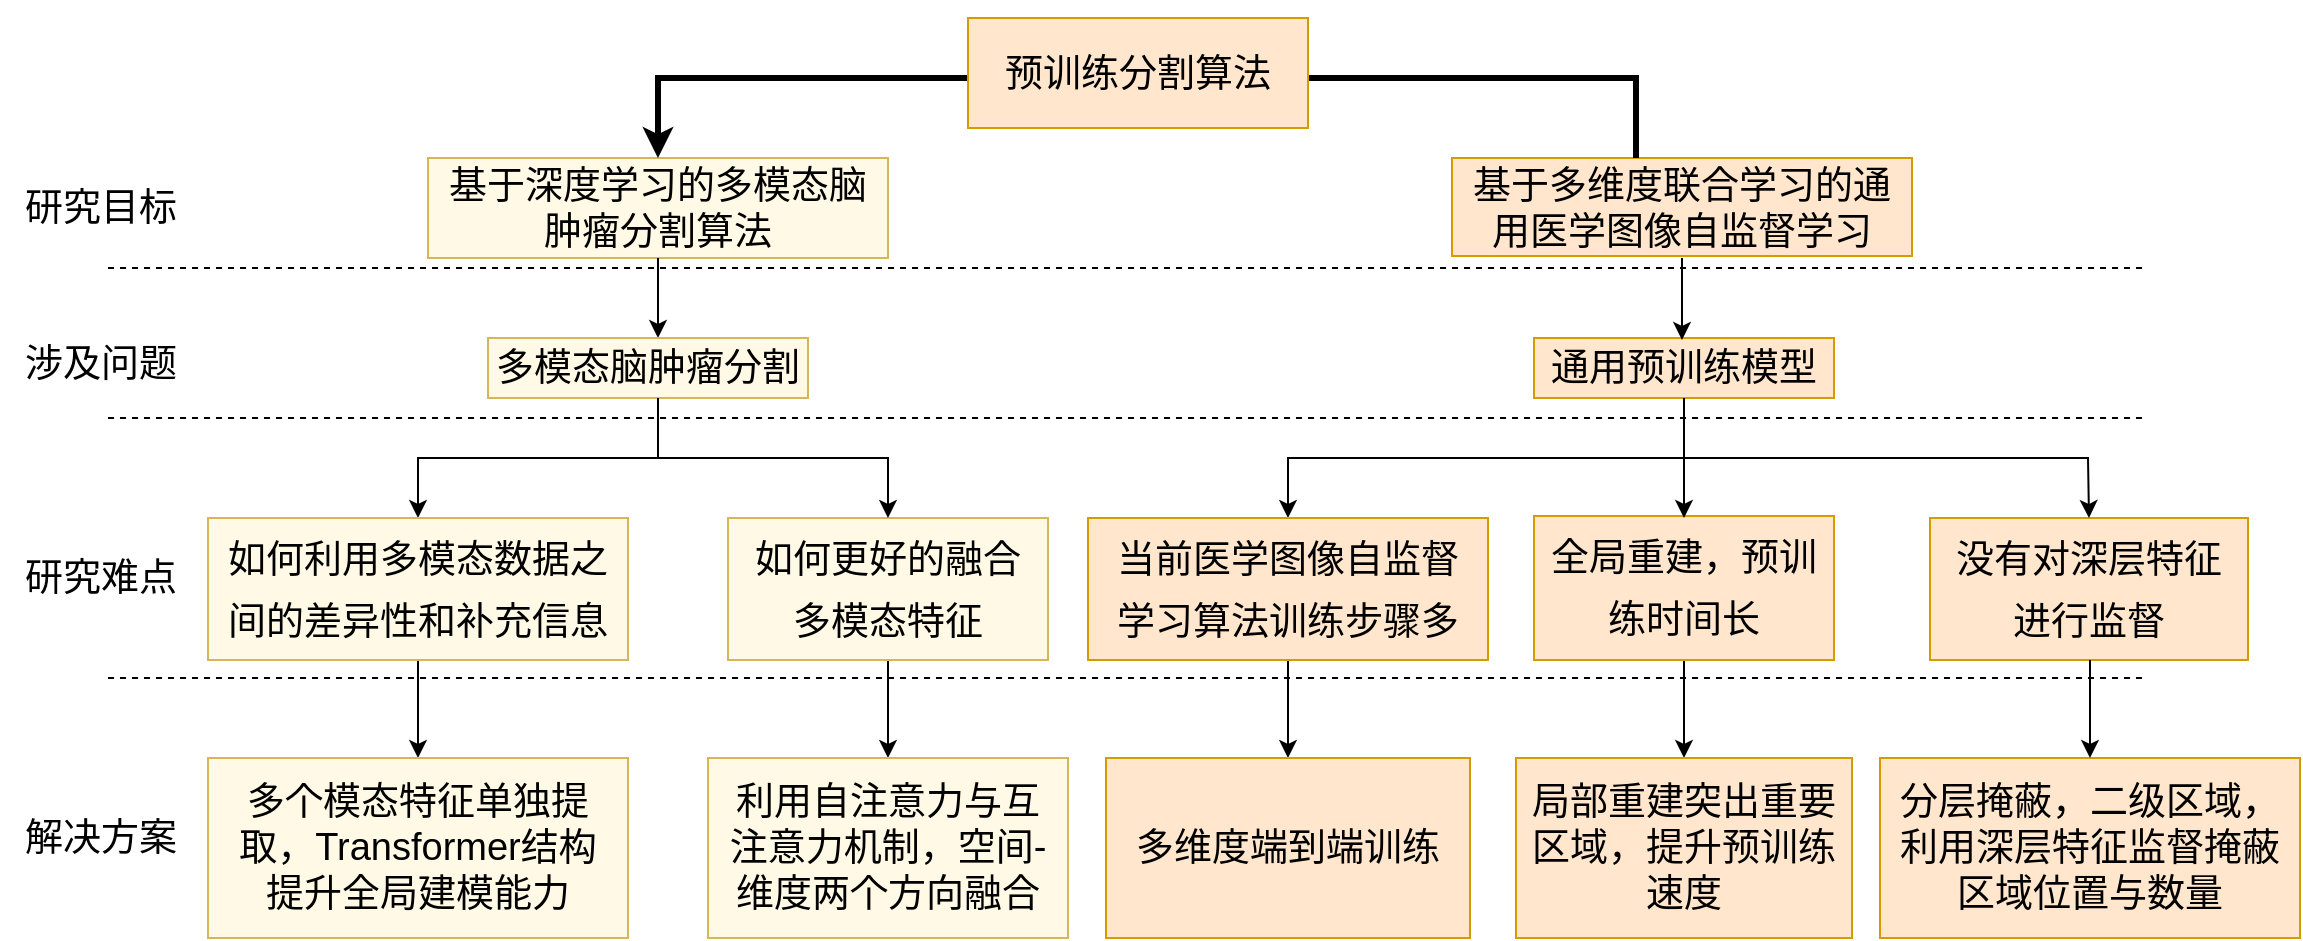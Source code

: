 <mxfile version="21.2.1" type="github">
  <diagram id="0XalJRFb_FaLtltL8yvP" name="Page-1">
    <mxGraphModel dx="1194" dy="716" grid="1" gridSize="10" guides="1" tooltips="1" connect="1" arrows="1" fold="1" page="1" pageScale="1" pageWidth="827" pageHeight="1169" math="0" shadow="0">
      <root>
        <mxCell id="0" />
        <mxCell id="1" parent="0" />
        <mxCell id="RfJ-P4A6I4sV2qX86uT7-1" value="&lt;span style=&quot;font-size: 19px;&quot;&gt;基于深度学习的多模态脑肿瘤分割算法&lt;/span&gt;" style="rounded=0;whiteSpace=wrap;html=1;fontSize=19;spacing=3;fillColor=#fff9e6;strokeColor=#d6b656;fontStyle=0" parent="1" vertex="1">
          <mxGeometry x="240" y="190" width="230" height="50" as="geometry" />
        </mxCell>
        <mxCell id="nW3R6R8pkiTnBgql9zXT-2" value="" style="edgeStyle=orthogonalEdgeStyle;rounded=0;orthogonalLoop=1;jettySize=auto;html=1;entryX=0.5;entryY=0;entryDx=0;entryDy=0;fontSize=19;strokeWidth=3;fontStyle=0" parent="1" source="nW3R6R8pkiTnBgql9zXT-5" target="RfJ-P4A6I4sV2qX86uT7-1" edge="1">
          <mxGeometry relative="1" as="geometry">
            <mxPoint x="330" y="50" as="targetPoint" />
            <Array as="points">
              <mxPoint x="355" y="150" />
            </Array>
          </mxGeometry>
        </mxCell>
        <mxCell id="RfJ-P4A6I4sV2qX86uT7-2" value="&lt;span style=&quot;font-size: 19px;&quot;&gt;基于多维度联合学习的通用医学图像自监督学习&lt;/span&gt;" style="rounded=0;whiteSpace=wrap;html=1;fontSize=19;spacing=3;fillColor=#ffe6cc;strokeColor=#d79b00;fontStyle=0" parent="1" vertex="1">
          <mxGeometry x="752" y="190" width="230" height="49" as="geometry" />
        </mxCell>
        <mxCell id="RfJ-P4A6I4sV2qX86uT7-3" value="" style="endArrow=classic;html=1;rounded=0;fontSize=19;fontStyle=0" parent="1" edge="1">
          <mxGeometry width="50" height="50" relative="1" as="geometry">
            <mxPoint x="355" y="240" as="sourcePoint" />
            <mxPoint x="355" y="280" as="targetPoint" />
          </mxGeometry>
        </mxCell>
        <mxCell id="RfJ-P4A6I4sV2qX86uT7-6" value="&lt;span style=&quot;font-size: 19px;&quot;&gt;多模态脑肿瘤分割&lt;/span&gt;" style="rounded=0;whiteSpace=wrap;html=1;fontSize=19;fontStyle=0;fillColor=#fff9e6;strokeColor=#d6b656;" parent="1" vertex="1">
          <mxGeometry x="270" y="280" width="160" height="30" as="geometry" />
        </mxCell>
        <mxCell id="RfJ-P4A6I4sV2qX86uT7-7" value="&lt;span style=&quot;font-size: 19px;&quot;&gt;通用预训练模型&lt;/span&gt;" style="rounded=0;whiteSpace=wrap;html=1;fontSize=19;fontStyle=0;fillColor=#ffe6cc;strokeColor=#d79b00;" parent="1" vertex="1">
          <mxGeometry x="793" y="280" width="150" height="30" as="geometry" />
        </mxCell>
        <mxCell id="RfJ-P4A6I4sV2qX86uT7-8" value="" style="endArrow=classic;html=1;rounded=0;fontSize=19;fontStyle=0" parent="1" edge="1">
          <mxGeometry width="50" height="50" relative="1" as="geometry">
            <mxPoint x="867" y="240" as="sourcePoint" />
            <mxPoint x="867" y="281" as="targetPoint" />
          </mxGeometry>
        </mxCell>
        <mxCell id="RfJ-P4A6I4sV2qX86uT7-9" value="" style="endArrow=classic;html=1;rounded=0;fontSize=19;entryX=0.5;entryY=0;entryDx=0;entryDy=0;fontStyle=0" parent="1" edge="1">
          <mxGeometry width="50" height="50" relative="1" as="geometry">
            <mxPoint x="355" y="310" as="sourcePoint" />
            <mxPoint x="235" y="370" as="targetPoint" />
            <Array as="points">
              <mxPoint x="355" y="340" />
              <mxPoint x="235" y="340" />
            </Array>
          </mxGeometry>
        </mxCell>
        <mxCell id="RfJ-P4A6I4sV2qX86uT7-21" value="" style="edgeStyle=orthogonalEdgeStyle;rounded=0;orthogonalLoop=1;jettySize=auto;html=1;fontSize=19;fontColor=none;fontStyle=0" parent="1" source="RfJ-P4A6I4sV2qX86uT7-10" edge="1">
          <mxGeometry relative="1" as="geometry">
            <mxPoint x="235" y="490" as="targetPoint" />
          </mxGeometry>
        </mxCell>
        <mxCell id="RfJ-P4A6I4sV2qX86uT7-10" value="&lt;span style=&quot;line-height: 1.6; font-size: 19px;&quot;&gt;如何利用多模态数据之间的差异性和补充信息&lt;/span&gt;" style="rounded=0;whiteSpace=wrap;html=1;spacingTop=0;spacing=9;fontSize=19;fontStyle=0;fillColor=#fff9e6;strokeColor=#d6b656;" parent="1" vertex="1">
          <mxGeometry x="130" y="370" width="210" height="71" as="geometry" />
        </mxCell>
        <mxCell id="RfJ-P4A6I4sV2qX86uT7-23" value="" style="edgeStyle=orthogonalEdgeStyle;rounded=0;orthogonalLoop=1;jettySize=auto;html=1;fontSize=19;fontColor=none;fontStyle=0" parent="1" source="RfJ-P4A6I4sV2qX86uT7-11" edge="1">
          <mxGeometry relative="1" as="geometry">
            <mxPoint x="470" y="490" as="targetPoint" />
          </mxGeometry>
        </mxCell>
        <mxCell id="RfJ-P4A6I4sV2qX86uT7-11" value="&lt;span style=&quot;line-height: 1.6; font-size: 19px;&quot;&gt;如何更好的融合多模态特征&lt;/span&gt;" style="rounded=0;whiteSpace=wrap;html=1;spacingTop=0;spacing=9;fontSize=19;fontStyle=0;fillColor=#fff9e6;strokeColor=#d6b656;" parent="1" vertex="1">
          <mxGeometry x="390" y="370" width="160" height="71" as="geometry" />
        </mxCell>
        <mxCell id="RfJ-P4A6I4sV2qX86uT7-12" value="" style="endArrow=classic;html=1;rounded=0;fontSize=19;entryX=0.5;entryY=0;entryDx=0;entryDy=0;fontStyle=0" parent="1" target="RfJ-P4A6I4sV2qX86uT7-11" edge="1">
          <mxGeometry width="50" height="50" relative="1" as="geometry">
            <mxPoint x="355" y="340" as="sourcePoint" />
            <mxPoint x="475" y="380" as="targetPoint" />
            <Array as="points">
              <mxPoint x="470" y="340" />
            </Array>
          </mxGeometry>
        </mxCell>
        <mxCell id="RfJ-P4A6I4sV2qX86uT7-13" value="" style="endArrow=classic;html=1;rounded=0;fontSize=19;entryX=0.5;entryY=0;entryDx=0;entryDy=0;fontStyle=0" parent="1" target="RfJ-P4A6I4sV2qX86uT7-14" edge="1">
          <mxGeometry width="50" height="50" relative="1" as="geometry">
            <mxPoint x="868" y="310" as="sourcePoint" />
            <mxPoint x="688" y="380" as="targetPoint" />
            <Array as="points">
              <mxPoint x="868" y="340" />
              <mxPoint x="670" y="340" />
            </Array>
          </mxGeometry>
        </mxCell>
        <mxCell id="QW03_5iMkFS6dEdzVYkD-1" value="" style="edgeStyle=orthogonalEdgeStyle;rounded=0;orthogonalLoop=1;jettySize=auto;html=1;fontStyle=0" parent="1" source="RfJ-P4A6I4sV2qX86uT7-14" target="RfJ-P4A6I4sV2qX86uT7-24" edge="1">
          <mxGeometry relative="1" as="geometry" />
        </mxCell>
        <mxCell id="RfJ-P4A6I4sV2qX86uT7-14" value="&lt;span style=&quot;line-height: 1.6; font-size: 19px;&quot;&gt;当前医学图像自监督学习算法训练步骤多&lt;/span&gt;" style="rounded=0;whiteSpace=wrap;html=1;spacingTop=0;spacing=9;fontSize=19;fontStyle=0;fillColor=#ffe6cc;strokeColor=#d79b00;" parent="1" vertex="1">
          <mxGeometry x="570" y="370" width="200" height="71" as="geometry" />
        </mxCell>
        <mxCell id="RfJ-P4A6I4sV2qX86uT7-15" value="&lt;span style=&quot;line-height: 1.6; font-size: 19px;&quot;&gt;没有对深层特征进行监督&lt;/span&gt;" style="rounded=0;whiteSpace=wrap;html=1;spacingTop=0;spacing=9;fontSize=19;fontStyle=0;fillColor=#ffe6cc;strokeColor=#d79b00;" parent="1" vertex="1">
          <mxGeometry x="991" y="370" width="159" height="71" as="geometry" />
        </mxCell>
        <mxCell id="RfJ-P4A6I4sV2qX86uT7-16" value="" style="endArrow=classic;html=1;rounded=0;fontSize=19;fontStyle=0;entryX=0.5;entryY=0;entryDx=0;entryDy=0;" parent="1" target="RfJ-P4A6I4sV2qX86uT7-15" edge="1">
          <mxGeometry width="50" height="50" relative="1" as="geometry">
            <mxPoint x="868" y="340" as="sourcePoint" />
            <mxPoint x="1090" y="350" as="targetPoint" />
            <Array as="points">
              <mxPoint x="1070" y="340" />
            </Array>
          </mxGeometry>
        </mxCell>
        <mxCell id="RfJ-P4A6I4sV2qX86uT7-27" value="" style="edgeStyle=orthogonalEdgeStyle;rounded=0;orthogonalLoop=1;jettySize=auto;html=1;fontSize=19;fontColor=none;fontStyle=0" parent="1" source="RfJ-P4A6I4sV2qX86uT7-17" target="RfJ-P4A6I4sV2qX86uT7-26" edge="1">
          <mxGeometry relative="1" as="geometry" />
        </mxCell>
        <mxCell id="RfJ-P4A6I4sV2qX86uT7-17" value="&lt;span style=&quot;line-height: 1.6; font-size: 19px;&quot;&gt;全局重建，预训练时间长&lt;/span&gt;" style="rounded=0;whiteSpace=wrap;html=1;spacingTop=0;spacing=9;fontSize=19;fontStyle=0;fillColor=#ffe6cc;strokeColor=#d79b00;" parent="1" vertex="1">
          <mxGeometry x="793" y="369" width="150" height="72" as="geometry" />
        </mxCell>
        <mxCell id="RfJ-P4A6I4sV2qX86uT7-18" value="" style="endArrow=classic;html=1;rounded=0;fontSize=19;fontStyle=0" parent="1" edge="1">
          <mxGeometry width="50" height="50" relative="1" as="geometry">
            <mxPoint x="868" y="340" as="sourcePoint" />
            <mxPoint x="868" y="370" as="targetPoint" />
          </mxGeometry>
        </mxCell>
        <mxCell id="RfJ-P4A6I4sV2qX86uT7-24" value="多维度端到端训练" style="whiteSpace=wrap;html=1;fontSize=19;rounded=0;spacingTop=0;spacing=9;fontStyle=0;fillColor=#ffe6cc;strokeColor=#d79b00;" parent="1" vertex="1">
          <mxGeometry x="579" y="490" width="182" height="90" as="geometry" />
        </mxCell>
        <mxCell id="RfJ-P4A6I4sV2qX86uT7-26" value="局部重建突出重要区域，提升预训练速度" style="whiteSpace=wrap;html=1;fontSize=19;rounded=0;spacingTop=0;spacing=9;fontStyle=0;fillColor=#ffe6cc;strokeColor=#d79b00;" parent="1" vertex="1">
          <mxGeometry x="784" y="490" width="168" height="90" as="geometry" />
        </mxCell>
        <mxCell id="RfJ-P4A6I4sV2qX86uT7-28" value="分层掩蔽，二级区域，利用深层特征监督掩蔽区域位置与数量" style="whiteSpace=wrap;html=1;fontSize=19;rounded=0;spacingTop=0;spacing=9;fontStyle=0;fillColor=#ffe6cc;strokeColor=#d79b00;" parent="1" vertex="1">
          <mxGeometry x="966" y="490" width="210" height="90" as="geometry" />
        </mxCell>
        <mxCell id="RfJ-P4A6I4sV2qX86uT7-30" value="" style="endArrow=none;dashed=1;html=1;rounded=0;fontSize=13;fontColor=none;fontStyle=0" parent="1" edge="1">
          <mxGeometry width="50" height="50" relative="1" as="geometry">
            <mxPoint x="80" y="245" as="sourcePoint" />
            <mxPoint x="1100" y="245" as="targetPoint" />
          </mxGeometry>
        </mxCell>
        <mxCell id="RfJ-P4A6I4sV2qX86uT7-31" value="" style="endArrow=none;dashed=1;html=1;rounded=0;fontSize=13;fontColor=none;fontStyle=0" parent="1" edge="1">
          <mxGeometry width="50" height="50" relative="1" as="geometry">
            <mxPoint x="80" y="320" as="sourcePoint" />
            <mxPoint x="1100" y="320" as="targetPoint" />
          </mxGeometry>
        </mxCell>
        <mxCell id="RfJ-P4A6I4sV2qX86uT7-32" value="" style="endArrow=none;dashed=1;html=1;rounded=0;fontSize=13;fontColor=none;fontStyle=0" parent="1" edge="1">
          <mxGeometry width="50" height="50" relative="1" as="geometry">
            <mxPoint x="80" y="450" as="sourcePoint" />
            <mxPoint x="1100" y="450" as="targetPoint" />
          </mxGeometry>
        </mxCell>
        <mxCell id="RfJ-P4A6I4sV2qX86uT7-34" value="&lt;font style=&quot;font-size: 19px;&quot;&gt;研究目标&lt;/font&gt;" style="text;html=1;align=center;verticalAlign=middle;resizable=0;points=[];autosize=1;strokeColor=none;fillColor=none;fontSize=19;fontColor=none;fontStyle=0" parent="1" vertex="1">
          <mxGeometry x="26" y="195" width="100" height="40" as="geometry" />
        </mxCell>
        <mxCell id="RfJ-P4A6I4sV2qX86uT7-35" value="&lt;font style=&quot;font-size: 19px;&quot;&gt;涉及问题&lt;/font&gt;" style="text;html=1;align=center;verticalAlign=middle;resizable=0;points=[];autosize=1;strokeColor=none;fillColor=none;fontSize=19;fontColor=none;fontStyle=0" parent="1" vertex="1">
          <mxGeometry x="26" y="273" width="100" height="40" as="geometry" />
        </mxCell>
        <mxCell id="RfJ-P4A6I4sV2qX86uT7-36" value="&lt;font style=&quot;font-size: 19px;&quot;&gt;研究难点&lt;/font&gt;" style="text;html=1;align=center;verticalAlign=middle;resizable=0;points=[];autosize=1;strokeColor=none;fillColor=none;fontSize=19;fontColor=none;fontStyle=0" parent="1" vertex="1">
          <mxGeometry x="26" y="380" width="100" height="40" as="geometry" />
        </mxCell>
        <mxCell id="RfJ-P4A6I4sV2qX86uT7-37" value="&lt;font style=&quot;font-size: 19px;&quot;&gt;解决方案&lt;/font&gt;" style="text;html=1;align=center;verticalAlign=middle;resizable=0;points=[];autosize=1;strokeColor=none;fillColor=none;fontSize=19;fontColor=none;fontStyle=0" parent="1" vertex="1">
          <mxGeometry x="26" y="510" width="100" height="40" as="geometry" />
        </mxCell>
        <mxCell id="QW03_5iMkFS6dEdzVYkD-9" value="" style="edgeStyle=orthogonalEdgeStyle;rounded=0;orthogonalLoop=1;jettySize=auto;html=1;fontSize=19;fontColor=none;fontStyle=0" parent="1" edge="1">
          <mxGeometry relative="1" as="geometry">
            <mxPoint x="1071" y="441" as="sourcePoint" />
            <mxPoint x="1071" y="490" as="targetPoint" />
          </mxGeometry>
        </mxCell>
        <mxCell id="wpluBySQdmeiz41OMI_m-1" value="" style="edgeStyle=orthogonalEdgeStyle;rounded=0;orthogonalLoop=1;jettySize=auto;html=1;entryX=0.5;entryY=0;entryDx=0;entryDy=0;fontSize=19;strokeWidth=3;fontStyle=0" parent="1" source="RfJ-P4A6I4sV2qX86uT7-2" target="nW3R6R8pkiTnBgql9zXT-5" edge="1">
          <mxGeometry relative="1" as="geometry">
            <mxPoint x="355" y="190" as="targetPoint" />
            <Array as="points">
              <mxPoint x="844" y="150" />
            </Array>
            <mxPoint x="844" y="190" as="sourcePoint" />
          </mxGeometry>
        </mxCell>
        <mxCell id="nW3R6R8pkiTnBgql9zXT-5" value="&lt;span style=&quot;font-size: 19px;&quot;&gt;预训练分割算法&lt;/span&gt;" style="rounded=0;whiteSpace=wrap;html=1;fontSize=19;fillColor=#ffe6cc;fontStyle=0;strokeColor=#d79b00;" parent="1" vertex="1">
          <mxGeometry x="510" y="120" width="170" height="55" as="geometry" />
        </mxCell>
        <mxCell id="4gr6F_LKfNQEl_TTeXR2-1" value="多个模态特征单独提取，Transformer结构提升全局建模能力" style="rounded=0;whiteSpace=wrap;html=1;spacingTop=0;spacing=9;fontSize=19;fontStyle=0;fillColor=#fff9e6;strokeColor=#d6b656;" vertex="1" parent="1">
          <mxGeometry x="130" y="490" width="210" height="90" as="geometry" />
        </mxCell>
        <mxCell id="4gr6F_LKfNQEl_TTeXR2-2" value="利用自注意力与互注意力机制，空间-维度两个方向融合" style="rounded=0;whiteSpace=wrap;html=1;spacingTop=0;spacing=9;fontSize=19;fontStyle=0;fillColor=#fff9e6;strokeColor=#d6b656;" vertex="1" parent="1">
          <mxGeometry x="380" y="490" width="180" height="90" as="geometry" />
        </mxCell>
      </root>
    </mxGraphModel>
  </diagram>
</mxfile>

